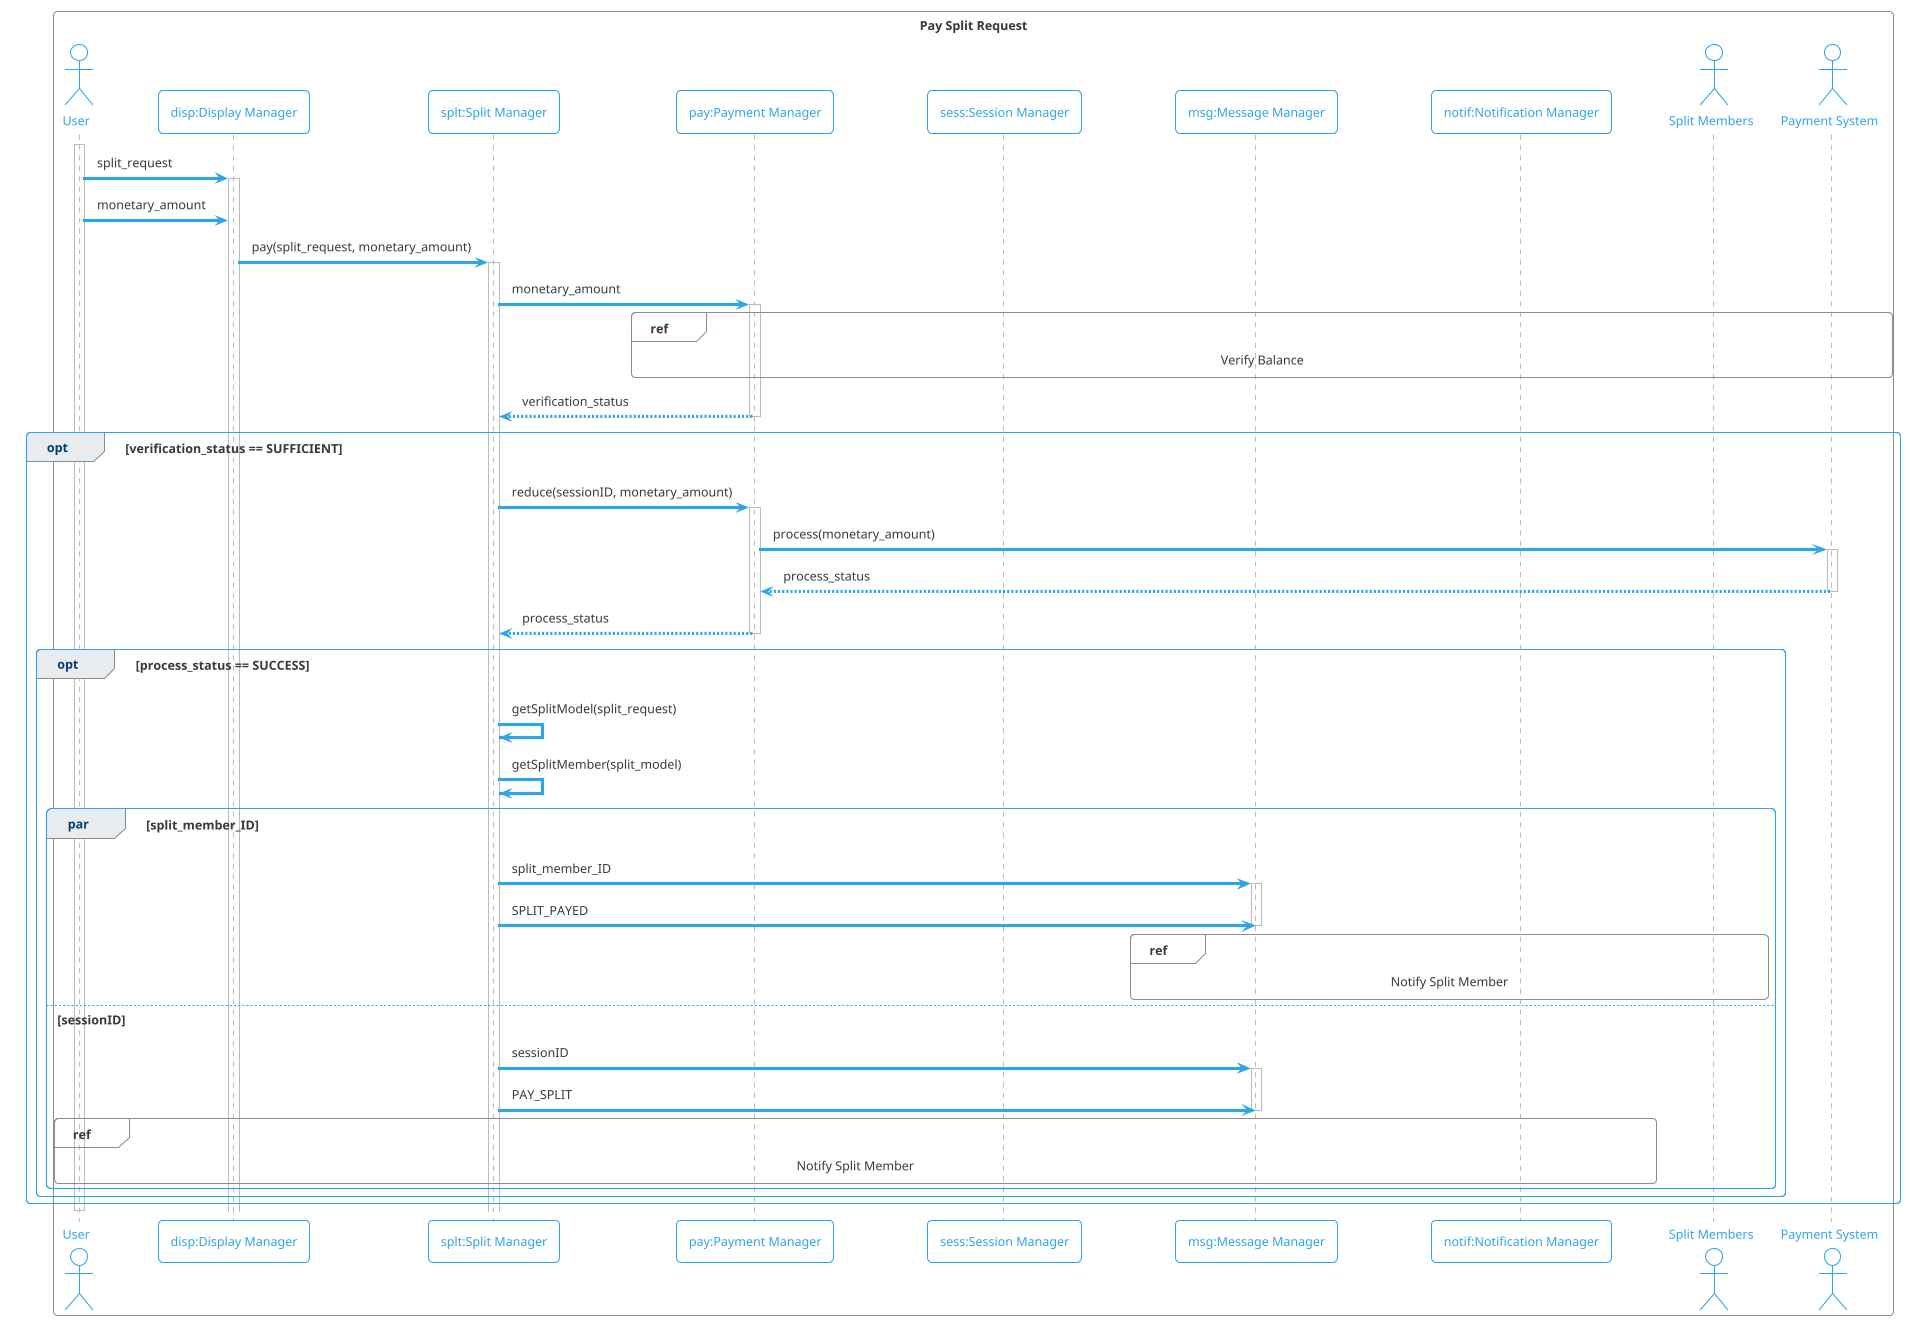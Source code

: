 @startuml
!theme cerulean-outline
box "Pay Split Request"
actor "User" as user
participant "disp:Display Manager" as disp
participant "splt:Split Manager" as splt
participant "pay:Payment Manager" as pay
participant "sess:Session Manager" as sess
participant "msg:Message Manager" as msg
participant "notif:Notification Manager" as notif
actor "Split Members" as splitMembers
actor "Payment System" as paySys
end box
activate user
user -> disp ++ : split_request
user -> disp : monetary_amount
disp -> splt ++: pay(split_request, monetary_amount)
splt -> pay ++ : monetary_amount 
ref over pay, paySys : Verify Balance
pay --> splt -- : verification_status
opt verification_status == SUFFICIENT
  splt -> pay ++: reduce(sessionID, monetary_amount)
  pay -> paySys ++ : process(monetary_amount)
  paySys --> pay -- : process_status
  pay --> splt -- : process_status
  opt process_status == SUCCESS
    splt -> splt : getSplitModel(split_request)
    splt -> splt : getSplitMember(split_model)
    par split_member_ID
      splt -> msg ++ : split_member_ID
      splt -> msg : SPLIT_PAYED
      ref over notif, msg, splitMembers : Notify Split Member
      deactivate msg
    else sessionID 
      splt -> msg ++ : sessionID
      splt -> msg : PAY_SPLIT
      ref over notif, msg, user : Notify Split Member
      deactivate msg
    end
  end
end
deactivate user
@enduml